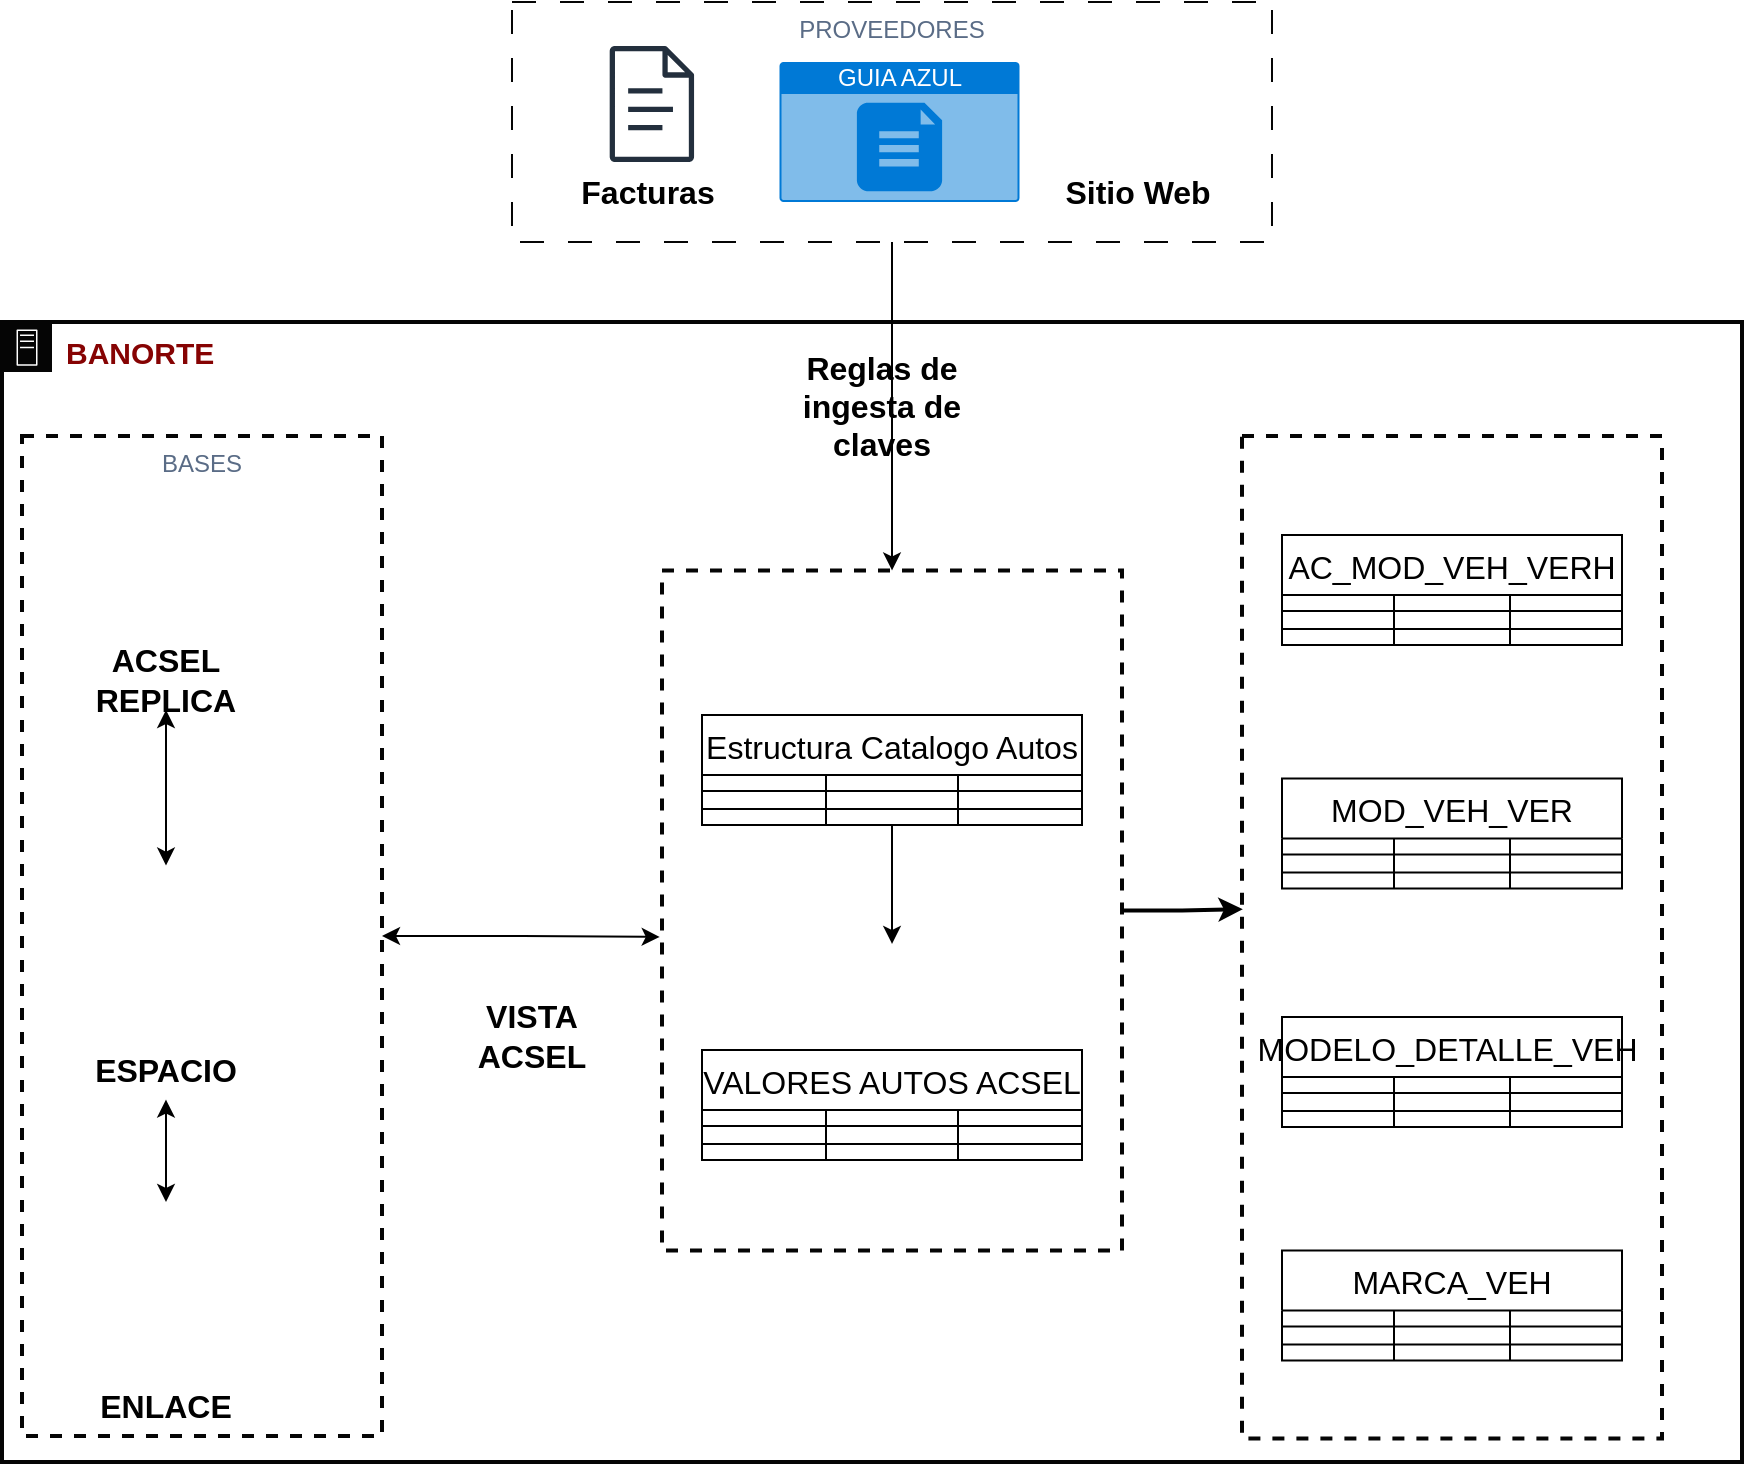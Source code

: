 <mxfile version="22.0.8" type="github">
  <diagram name="Página-1" id="WvRyxk6PXsDEB4z57DiI">
    <mxGraphModel dx="1100" dy="1774" grid="1" gridSize="10" guides="1" tooltips="1" connect="1" arrows="1" fold="1" page="1" pageScale="1" pageWidth="1654" pageHeight="1169" math="0" shadow="0">
      <root>
        <mxCell id="0" />
        <mxCell id="1" parent="0" />
        <mxCell id="WFNdp1j5Sh6ukdSeras9-1" value="&lt;b&gt;&lt;font color=&quot;#860303&quot; style=&quot;font-size: 15px;&quot;&gt;BANORTE&lt;/font&gt;&lt;/b&gt;" style="points=[[0,0],[0.25,0],[0.5,0],[0.75,0],[1,0],[1,0.25],[1,0.5],[1,0.75],[1,1],[0.75,1],[0.5,1],[0.25,1],[0,1],[0,0.75],[0,0.5],[0,0.25]];outlineConnect=0;gradientColor=none;html=1;whiteSpace=wrap;fontSize=12;fontStyle=0;container=1;pointerEvents=0;collapsible=0;recursiveResize=0;shape=mxgraph.aws4.group;grIcon=mxgraph.aws4.group_on_premise;strokeColor=#050505;fillColor=none;verticalAlign=top;align=left;spacingLeft=30;fontColor=#5A6C86;dashed=0;strokeWidth=2;" parent="1" vertex="1">
          <mxGeometry x="40" y="-20" width="870" height="570" as="geometry" />
        </mxCell>
        <mxCell id="WFNdp1j5Sh6ukdSeras9-3" value="" style="shape=image;html=1;verticalAlign=top;verticalLabelPosition=bottom;labelBackgroundColor=#ffffff;imageAspect=0;aspect=fixed;image=https://cdn2.iconfinder.com/data/icons/whcompare-isometric-web-hosting-servers/50/database-128.png;" parent="WFNdp1j5Sh6ukdSeras9-1" vertex="1">
          <mxGeometry x="40" y="77" width="84" height="84" as="geometry" />
        </mxCell>
        <mxCell id="WFNdp1j5Sh6ukdSeras9-4" value="&lt;font style=&quot;font-size: 16px;&quot;&gt;ACSEL&lt;br&gt;REPLICA&lt;/font&gt;" style="text;html=1;strokeColor=none;fillColor=none;align=center;verticalAlign=middle;whiteSpace=wrap;rounded=0;fontSize=15;fontStyle=1" parent="WFNdp1j5Sh6ukdSeras9-1" vertex="1">
          <mxGeometry x="33.25" y="164" width="97.5" height="30" as="geometry" />
        </mxCell>
        <mxCell id="WFNdp1j5Sh6ukdSeras9-18" value="AC_MOD_VEH_VERH" style="shape=table;startSize=30;container=1;collapsible=0;childLayout=tableLayout;strokeColor=default;fontSize=16;" parent="WFNdp1j5Sh6ukdSeras9-1" vertex="1">
          <mxGeometry x="640" y="106.5" width="170" height="55" as="geometry" />
        </mxCell>
        <mxCell id="WFNdp1j5Sh6ukdSeras9-19" value="" style="shape=tableRow;horizontal=0;startSize=0;swimlaneHead=0;swimlaneBody=0;strokeColor=inherit;top=0;left=0;bottom=0;right=0;collapsible=0;dropTarget=0;fillColor=none;points=[[0,0.5],[1,0.5]];portConstraint=eastwest;fontSize=16;" parent="WFNdp1j5Sh6ukdSeras9-18" vertex="1">
          <mxGeometry y="30" width="170" height="8" as="geometry" />
        </mxCell>
        <mxCell id="WFNdp1j5Sh6ukdSeras9-20" value="" style="shape=partialRectangle;html=1;whiteSpace=wrap;connectable=0;strokeColor=inherit;overflow=hidden;fillColor=none;top=0;left=0;bottom=0;right=0;pointerEvents=1;fontSize=16;" parent="WFNdp1j5Sh6ukdSeras9-19" vertex="1">
          <mxGeometry width="56" height="8" as="geometry">
            <mxRectangle width="56" height="8" as="alternateBounds" />
          </mxGeometry>
        </mxCell>
        <mxCell id="WFNdp1j5Sh6ukdSeras9-21" value="" style="shape=partialRectangle;html=1;whiteSpace=wrap;connectable=0;strokeColor=inherit;overflow=hidden;fillColor=none;top=0;left=0;bottom=0;right=0;pointerEvents=1;fontSize=16;" parent="WFNdp1j5Sh6ukdSeras9-19" vertex="1">
          <mxGeometry x="56" width="58" height="8" as="geometry">
            <mxRectangle width="58" height="8" as="alternateBounds" />
          </mxGeometry>
        </mxCell>
        <mxCell id="WFNdp1j5Sh6ukdSeras9-22" value="" style="shape=partialRectangle;html=1;whiteSpace=wrap;connectable=0;strokeColor=inherit;overflow=hidden;fillColor=none;top=0;left=0;bottom=0;right=0;pointerEvents=1;fontSize=16;" parent="WFNdp1j5Sh6ukdSeras9-19" vertex="1">
          <mxGeometry x="114" width="56" height="8" as="geometry">
            <mxRectangle width="56" height="8" as="alternateBounds" />
          </mxGeometry>
        </mxCell>
        <mxCell id="WFNdp1j5Sh6ukdSeras9-23" value="" style="shape=tableRow;horizontal=0;startSize=0;swimlaneHead=0;swimlaneBody=0;strokeColor=inherit;top=0;left=0;bottom=0;right=0;collapsible=0;dropTarget=0;fillColor=none;points=[[0,0.5],[1,0.5]];portConstraint=eastwest;fontSize=16;" parent="WFNdp1j5Sh6ukdSeras9-18" vertex="1">
          <mxGeometry y="38" width="170" height="9" as="geometry" />
        </mxCell>
        <mxCell id="WFNdp1j5Sh6ukdSeras9-24" value="" style="shape=partialRectangle;html=1;whiteSpace=wrap;connectable=0;strokeColor=inherit;overflow=hidden;fillColor=none;top=0;left=0;bottom=0;right=0;pointerEvents=1;fontSize=16;" parent="WFNdp1j5Sh6ukdSeras9-23" vertex="1">
          <mxGeometry width="56" height="9" as="geometry">
            <mxRectangle width="56" height="9" as="alternateBounds" />
          </mxGeometry>
        </mxCell>
        <mxCell id="WFNdp1j5Sh6ukdSeras9-25" value="" style="shape=partialRectangle;html=1;whiteSpace=wrap;connectable=0;strokeColor=inherit;overflow=hidden;fillColor=none;top=0;left=0;bottom=0;right=0;pointerEvents=1;fontSize=16;" parent="WFNdp1j5Sh6ukdSeras9-23" vertex="1">
          <mxGeometry x="56" width="58" height="9" as="geometry">
            <mxRectangle width="58" height="9" as="alternateBounds" />
          </mxGeometry>
        </mxCell>
        <mxCell id="WFNdp1j5Sh6ukdSeras9-26" value="" style="shape=partialRectangle;html=1;whiteSpace=wrap;connectable=0;strokeColor=inherit;overflow=hidden;fillColor=none;top=0;left=0;bottom=0;right=0;pointerEvents=1;fontSize=16;" parent="WFNdp1j5Sh6ukdSeras9-23" vertex="1">
          <mxGeometry x="114" width="56" height="9" as="geometry">
            <mxRectangle width="56" height="9" as="alternateBounds" />
          </mxGeometry>
        </mxCell>
        <mxCell id="WFNdp1j5Sh6ukdSeras9-27" value="" style="shape=tableRow;horizontal=0;startSize=0;swimlaneHead=0;swimlaneBody=0;strokeColor=inherit;top=0;left=0;bottom=0;right=0;collapsible=0;dropTarget=0;fillColor=none;points=[[0,0.5],[1,0.5]];portConstraint=eastwest;fontSize=16;" parent="WFNdp1j5Sh6ukdSeras9-18" vertex="1">
          <mxGeometry y="47" width="170" height="8" as="geometry" />
        </mxCell>
        <mxCell id="WFNdp1j5Sh6ukdSeras9-28" value="" style="shape=partialRectangle;html=1;whiteSpace=wrap;connectable=0;strokeColor=inherit;overflow=hidden;fillColor=none;top=0;left=0;bottom=0;right=0;pointerEvents=1;fontSize=16;" parent="WFNdp1j5Sh6ukdSeras9-27" vertex="1">
          <mxGeometry width="56" height="8" as="geometry">
            <mxRectangle width="56" height="8" as="alternateBounds" />
          </mxGeometry>
        </mxCell>
        <mxCell id="WFNdp1j5Sh6ukdSeras9-29" value="" style="shape=partialRectangle;html=1;whiteSpace=wrap;connectable=0;strokeColor=inherit;overflow=hidden;fillColor=none;top=0;left=0;bottom=0;right=0;pointerEvents=1;fontSize=16;" parent="WFNdp1j5Sh6ukdSeras9-27" vertex="1">
          <mxGeometry x="56" width="58" height="8" as="geometry">
            <mxRectangle width="58" height="8" as="alternateBounds" />
          </mxGeometry>
        </mxCell>
        <mxCell id="WFNdp1j5Sh6ukdSeras9-30" value="" style="shape=partialRectangle;html=1;whiteSpace=wrap;connectable=0;strokeColor=inherit;overflow=hidden;fillColor=none;top=0;left=0;bottom=0;right=0;pointerEvents=1;fontSize=16;" parent="WFNdp1j5Sh6ukdSeras9-27" vertex="1">
          <mxGeometry x="114" width="56" height="8" as="geometry">
            <mxRectangle width="56" height="8" as="alternateBounds" />
          </mxGeometry>
        </mxCell>
        <mxCell id="WFNdp1j5Sh6ukdSeras9-53" value="MOD_VEH_VER" style="shape=table;startSize=30;container=1;collapsible=0;childLayout=tableLayout;strokeColor=default;fontSize=16;" parent="WFNdp1j5Sh6ukdSeras9-1" vertex="1">
          <mxGeometry x="640" y="228.2" width="170" height="55" as="geometry" />
        </mxCell>
        <mxCell id="WFNdp1j5Sh6ukdSeras9-54" value="" style="shape=tableRow;horizontal=0;startSize=0;swimlaneHead=0;swimlaneBody=0;strokeColor=inherit;top=0;left=0;bottom=0;right=0;collapsible=0;dropTarget=0;fillColor=none;points=[[0,0.5],[1,0.5]];portConstraint=eastwest;fontSize=16;" parent="WFNdp1j5Sh6ukdSeras9-53" vertex="1">
          <mxGeometry y="30" width="170" height="8" as="geometry" />
        </mxCell>
        <mxCell id="WFNdp1j5Sh6ukdSeras9-55" value="" style="shape=partialRectangle;html=1;whiteSpace=wrap;connectable=0;strokeColor=inherit;overflow=hidden;fillColor=none;top=0;left=0;bottom=0;right=0;pointerEvents=1;fontSize=16;" parent="WFNdp1j5Sh6ukdSeras9-54" vertex="1">
          <mxGeometry width="56" height="8" as="geometry">
            <mxRectangle width="56" height="8" as="alternateBounds" />
          </mxGeometry>
        </mxCell>
        <mxCell id="WFNdp1j5Sh6ukdSeras9-56" value="" style="shape=partialRectangle;html=1;whiteSpace=wrap;connectable=0;strokeColor=inherit;overflow=hidden;fillColor=none;top=0;left=0;bottom=0;right=0;pointerEvents=1;fontSize=16;" parent="WFNdp1j5Sh6ukdSeras9-54" vertex="1">
          <mxGeometry x="56" width="58" height="8" as="geometry">
            <mxRectangle width="58" height="8" as="alternateBounds" />
          </mxGeometry>
        </mxCell>
        <mxCell id="WFNdp1j5Sh6ukdSeras9-57" value="" style="shape=partialRectangle;html=1;whiteSpace=wrap;connectable=0;strokeColor=inherit;overflow=hidden;fillColor=none;top=0;left=0;bottom=0;right=0;pointerEvents=1;fontSize=16;" parent="WFNdp1j5Sh6ukdSeras9-54" vertex="1">
          <mxGeometry x="114" width="56" height="8" as="geometry">
            <mxRectangle width="56" height="8" as="alternateBounds" />
          </mxGeometry>
        </mxCell>
        <mxCell id="WFNdp1j5Sh6ukdSeras9-58" value="" style="shape=tableRow;horizontal=0;startSize=0;swimlaneHead=0;swimlaneBody=0;strokeColor=inherit;top=0;left=0;bottom=0;right=0;collapsible=0;dropTarget=0;fillColor=none;points=[[0,0.5],[1,0.5]];portConstraint=eastwest;fontSize=16;" parent="WFNdp1j5Sh6ukdSeras9-53" vertex="1">
          <mxGeometry y="38" width="170" height="9" as="geometry" />
        </mxCell>
        <mxCell id="WFNdp1j5Sh6ukdSeras9-59" value="" style="shape=partialRectangle;html=1;whiteSpace=wrap;connectable=0;strokeColor=inherit;overflow=hidden;fillColor=none;top=0;left=0;bottom=0;right=0;pointerEvents=1;fontSize=16;" parent="WFNdp1j5Sh6ukdSeras9-58" vertex="1">
          <mxGeometry width="56" height="9" as="geometry">
            <mxRectangle width="56" height="9" as="alternateBounds" />
          </mxGeometry>
        </mxCell>
        <mxCell id="WFNdp1j5Sh6ukdSeras9-60" value="" style="shape=partialRectangle;html=1;whiteSpace=wrap;connectable=0;strokeColor=inherit;overflow=hidden;fillColor=none;top=0;left=0;bottom=0;right=0;pointerEvents=1;fontSize=16;" parent="WFNdp1j5Sh6ukdSeras9-58" vertex="1">
          <mxGeometry x="56" width="58" height="9" as="geometry">
            <mxRectangle width="58" height="9" as="alternateBounds" />
          </mxGeometry>
        </mxCell>
        <mxCell id="WFNdp1j5Sh6ukdSeras9-61" value="" style="shape=partialRectangle;html=1;whiteSpace=wrap;connectable=0;strokeColor=inherit;overflow=hidden;fillColor=none;top=0;left=0;bottom=0;right=0;pointerEvents=1;fontSize=16;" parent="WFNdp1j5Sh6ukdSeras9-58" vertex="1">
          <mxGeometry x="114" width="56" height="9" as="geometry">
            <mxRectangle width="56" height="9" as="alternateBounds" />
          </mxGeometry>
        </mxCell>
        <mxCell id="WFNdp1j5Sh6ukdSeras9-62" value="" style="shape=tableRow;horizontal=0;startSize=0;swimlaneHead=0;swimlaneBody=0;strokeColor=inherit;top=0;left=0;bottom=0;right=0;collapsible=0;dropTarget=0;fillColor=none;points=[[0,0.5],[1,0.5]];portConstraint=eastwest;fontSize=16;" parent="WFNdp1j5Sh6ukdSeras9-53" vertex="1">
          <mxGeometry y="47" width="170" height="8" as="geometry" />
        </mxCell>
        <mxCell id="WFNdp1j5Sh6ukdSeras9-63" value="" style="shape=partialRectangle;html=1;whiteSpace=wrap;connectable=0;strokeColor=inherit;overflow=hidden;fillColor=none;top=0;left=0;bottom=0;right=0;pointerEvents=1;fontSize=16;" parent="WFNdp1j5Sh6ukdSeras9-62" vertex="1">
          <mxGeometry width="56" height="8" as="geometry">
            <mxRectangle width="56" height="8" as="alternateBounds" />
          </mxGeometry>
        </mxCell>
        <mxCell id="WFNdp1j5Sh6ukdSeras9-64" value="" style="shape=partialRectangle;html=1;whiteSpace=wrap;connectable=0;strokeColor=inherit;overflow=hidden;fillColor=none;top=0;left=0;bottom=0;right=0;pointerEvents=1;fontSize=16;" parent="WFNdp1j5Sh6ukdSeras9-62" vertex="1">
          <mxGeometry x="56" width="58" height="8" as="geometry">
            <mxRectangle width="58" height="8" as="alternateBounds" />
          </mxGeometry>
        </mxCell>
        <mxCell id="WFNdp1j5Sh6ukdSeras9-65" value="" style="shape=partialRectangle;html=1;whiteSpace=wrap;connectable=0;strokeColor=inherit;overflow=hidden;fillColor=none;top=0;left=0;bottom=0;right=0;pointerEvents=1;fontSize=16;" parent="WFNdp1j5Sh6ukdSeras9-62" vertex="1">
          <mxGeometry x="114" width="56" height="8" as="geometry">
            <mxRectangle width="56" height="8" as="alternateBounds" />
          </mxGeometry>
        </mxCell>
        <mxCell id="WFNdp1j5Sh6ukdSeras9-66" value="MODELO_DETALLE_VEH " style="shape=table;startSize=30;container=1;collapsible=0;childLayout=tableLayout;strokeColor=default;fontSize=16;" parent="WFNdp1j5Sh6ukdSeras9-1" vertex="1">
          <mxGeometry x="640" y="347.5" width="170" height="55" as="geometry" />
        </mxCell>
        <mxCell id="WFNdp1j5Sh6ukdSeras9-67" value="" style="shape=tableRow;horizontal=0;startSize=0;swimlaneHead=0;swimlaneBody=0;strokeColor=inherit;top=0;left=0;bottom=0;right=0;collapsible=0;dropTarget=0;fillColor=none;points=[[0,0.5],[1,0.5]];portConstraint=eastwest;fontSize=16;" parent="WFNdp1j5Sh6ukdSeras9-66" vertex="1">
          <mxGeometry y="30" width="170" height="8" as="geometry" />
        </mxCell>
        <mxCell id="WFNdp1j5Sh6ukdSeras9-68" value="" style="shape=partialRectangle;html=1;whiteSpace=wrap;connectable=0;strokeColor=inherit;overflow=hidden;fillColor=none;top=0;left=0;bottom=0;right=0;pointerEvents=1;fontSize=16;" parent="WFNdp1j5Sh6ukdSeras9-67" vertex="1">
          <mxGeometry width="56" height="8" as="geometry">
            <mxRectangle width="56" height="8" as="alternateBounds" />
          </mxGeometry>
        </mxCell>
        <mxCell id="WFNdp1j5Sh6ukdSeras9-69" value="" style="shape=partialRectangle;html=1;whiteSpace=wrap;connectable=0;strokeColor=inherit;overflow=hidden;fillColor=none;top=0;left=0;bottom=0;right=0;pointerEvents=1;fontSize=16;" parent="WFNdp1j5Sh6ukdSeras9-67" vertex="1">
          <mxGeometry x="56" width="58" height="8" as="geometry">
            <mxRectangle width="58" height="8" as="alternateBounds" />
          </mxGeometry>
        </mxCell>
        <mxCell id="WFNdp1j5Sh6ukdSeras9-70" value="" style="shape=partialRectangle;html=1;whiteSpace=wrap;connectable=0;strokeColor=inherit;overflow=hidden;fillColor=none;top=0;left=0;bottom=0;right=0;pointerEvents=1;fontSize=16;" parent="WFNdp1j5Sh6ukdSeras9-67" vertex="1">
          <mxGeometry x="114" width="56" height="8" as="geometry">
            <mxRectangle width="56" height="8" as="alternateBounds" />
          </mxGeometry>
        </mxCell>
        <mxCell id="WFNdp1j5Sh6ukdSeras9-71" value="" style="shape=tableRow;horizontal=0;startSize=0;swimlaneHead=0;swimlaneBody=0;strokeColor=inherit;top=0;left=0;bottom=0;right=0;collapsible=0;dropTarget=0;fillColor=none;points=[[0,0.5],[1,0.5]];portConstraint=eastwest;fontSize=16;" parent="WFNdp1j5Sh6ukdSeras9-66" vertex="1">
          <mxGeometry y="38" width="170" height="9" as="geometry" />
        </mxCell>
        <mxCell id="WFNdp1j5Sh6ukdSeras9-72" value="" style="shape=partialRectangle;html=1;whiteSpace=wrap;connectable=0;strokeColor=inherit;overflow=hidden;fillColor=none;top=0;left=0;bottom=0;right=0;pointerEvents=1;fontSize=16;" parent="WFNdp1j5Sh6ukdSeras9-71" vertex="1">
          <mxGeometry width="56" height="9" as="geometry">
            <mxRectangle width="56" height="9" as="alternateBounds" />
          </mxGeometry>
        </mxCell>
        <mxCell id="WFNdp1j5Sh6ukdSeras9-73" value="" style="shape=partialRectangle;html=1;whiteSpace=wrap;connectable=0;strokeColor=inherit;overflow=hidden;fillColor=none;top=0;left=0;bottom=0;right=0;pointerEvents=1;fontSize=16;" parent="WFNdp1j5Sh6ukdSeras9-71" vertex="1">
          <mxGeometry x="56" width="58" height="9" as="geometry">
            <mxRectangle width="58" height="9" as="alternateBounds" />
          </mxGeometry>
        </mxCell>
        <mxCell id="WFNdp1j5Sh6ukdSeras9-74" value="" style="shape=partialRectangle;html=1;whiteSpace=wrap;connectable=0;strokeColor=inherit;overflow=hidden;fillColor=none;top=0;left=0;bottom=0;right=0;pointerEvents=1;fontSize=16;" parent="WFNdp1j5Sh6ukdSeras9-71" vertex="1">
          <mxGeometry x="114" width="56" height="9" as="geometry">
            <mxRectangle width="56" height="9" as="alternateBounds" />
          </mxGeometry>
        </mxCell>
        <mxCell id="WFNdp1j5Sh6ukdSeras9-75" value="" style="shape=tableRow;horizontal=0;startSize=0;swimlaneHead=0;swimlaneBody=0;strokeColor=inherit;top=0;left=0;bottom=0;right=0;collapsible=0;dropTarget=0;fillColor=none;points=[[0,0.5],[1,0.5]];portConstraint=eastwest;fontSize=16;" parent="WFNdp1j5Sh6ukdSeras9-66" vertex="1">
          <mxGeometry y="47" width="170" height="8" as="geometry" />
        </mxCell>
        <mxCell id="WFNdp1j5Sh6ukdSeras9-76" value="" style="shape=partialRectangle;html=1;whiteSpace=wrap;connectable=0;strokeColor=inherit;overflow=hidden;fillColor=none;top=0;left=0;bottom=0;right=0;pointerEvents=1;fontSize=16;" parent="WFNdp1j5Sh6ukdSeras9-75" vertex="1">
          <mxGeometry width="56" height="8" as="geometry">
            <mxRectangle width="56" height="8" as="alternateBounds" />
          </mxGeometry>
        </mxCell>
        <mxCell id="WFNdp1j5Sh6ukdSeras9-77" value="" style="shape=partialRectangle;html=1;whiteSpace=wrap;connectable=0;strokeColor=inherit;overflow=hidden;fillColor=none;top=0;left=0;bottom=0;right=0;pointerEvents=1;fontSize=16;" parent="WFNdp1j5Sh6ukdSeras9-75" vertex="1">
          <mxGeometry x="56" width="58" height="8" as="geometry">
            <mxRectangle width="58" height="8" as="alternateBounds" />
          </mxGeometry>
        </mxCell>
        <mxCell id="WFNdp1j5Sh6ukdSeras9-78" value="" style="shape=partialRectangle;html=1;whiteSpace=wrap;connectable=0;strokeColor=inherit;overflow=hidden;fillColor=none;top=0;left=0;bottom=0;right=0;pointerEvents=1;fontSize=16;" parent="WFNdp1j5Sh6ukdSeras9-75" vertex="1">
          <mxGeometry x="114" width="56" height="8" as="geometry">
            <mxRectangle width="56" height="8" as="alternateBounds" />
          </mxGeometry>
        </mxCell>
        <mxCell id="WFNdp1j5Sh6ukdSeras9-79" value="MARCA_VEH" style="shape=table;startSize=30;container=1;collapsible=0;childLayout=tableLayout;strokeColor=default;fontSize=16;" parent="WFNdp1j5Sh6ukdSeras9-1" vertex="1">
          <mxGeometry x="640" y="464.2" width="170" height="55" as="geometry" />
        </mxCell>
        <mxCell id="WFNdp1j5Sh6ukdSeras9-80" value="" style="shape=tableRow;horizontal=0;startSize=0;swimlaneHead=0;swimlaneBody=0;strokeColor=inherit;top=0;left=0;bottom=0;right=0;collapsible=0;dropTarget=0;fillColor=none;points=[[0,0.5],[1,0.5]];portConstraint=eastwest;fontSize=16;" parent="WFNdp1j5Sh6ukdSeras9-79" vertex="1">
          <mxGeometry y="30" width="170" height="8" as="geometry" />
        </mxCell>
        <mxCell id="WFNdp1j5Sh6ukdSeras9-81" value="" style="shape=partialRectangle;html=1;whiteSpace=wrap;connectable=0;strokeColor=inherit;overflow=hidden;fillColor=none;top=0;left=0;bottom=0;right=0;pointerEvents=1;fontSize=16;" parent="WFNdp1j5Sh6ukdSeras9-80" vertex="1">
          <mxGeometry width="56" height="8" as="geometry">
            <mxRectangle width="56" height="8" as="alternateBounds" />
          </mxGeometry>
        </mxCell>
        <mxCell id="WFNdp1j5Sh6ukdSeras9-82" value="" style="shape=partialRectangle;html=1;whiteSpace=wrap;connectable=0;strokeColor=inherit;overflow=hidden;fillColor=none;top=0;left=0;bottom=0;right=0;pointerEvents=1;fontSize=16;" parent="WFNdp1j5Sh6ukdSeras9-80" vertex="1">
          <mxGeometry x="56" width="58" height="8" as="geometry">
            <mxRectangle width="58" height="8" as="alternateBounds" />
          </mxGeometry>
        </mxCell>
        <mxCell id="WFNdp1j5Sh6ukdSeras9-83" value="" style="shape=partialRectangle;html=1;whiteSpace=wrap;connectable=0;strokeColor=inherit;overflow=hidden;fillColor=none;top=0;left=0;bottom=0;right=0;pointerEvents=1;fontSize=16;" parent="WFNdp1j5Sh6ukdSeras9-80" vertex="1">
          <mxGeometry x="114" width="56" height="8" as="geometry">
            <mxRectangle width="56" height="8" as="alternateBounds" />
          </mxGeometry>
        </mxCell>
        <mxCell id="WFNdp1j5Sh6ukdSeras9-84" value="" style="shape=tableRow;horizontal=0;startSize=0;swimlaneHead=0;swimlaneBody=0;strokeColor=inherit;top=0;left=0;bottom=0;right=0;collapsible=0;dropTarget=0;fillColor=none;points=[[0,0.5],[1,0.5]];portConstraint=eastwest;fontSize=16;" parent="WFNdp1j5Sh6ukdSeras9-79" vertex="1">
          <mxGeometry y="38" width="170" height="9" as="geometry" />
        </mxCell>
        <mxCell id="WFNdp1j5Sh6ukdSeras9-85" value="" style="shape=partialRectangle;html=1;whiteSpace=wrap;connectable=0;strokeColor=inherit;overflow=hidden;fillColor=none;top=0;left=0;bottom=0;right=0;pointerEvents=1;fontSize=16;" parent="WFNdp1j5Sh6ukdSeras9-84" vertex="1">
          <mxGeometry width="56" height="9" as="geometry">
            <mxRectangle width="56" height="9" as="alternateBounds" />
          </mxGeometry>
        </mxCell>
        <mxCell id="WFNdp1j5Sh6ukdSeras9-86" value="" style="shape=partialRectangle;html=1;whiteSpace=wrap;connectable=0;strokeColor=inherit;overflow=hidden;fillColor=none;top=0;left=0;bottom=0;right=0;pointerEvents=1;fontSize=16;" parent="WFNdp1j5Sh6ukdSeras9-84" vertex="1">
          <mxGeometry x="56" width="58" height="9" as="geometry">
            <mxRectangle width="58" height="9" as="alternateBounds" />
          </mxGeometry>
        </mxCell>
        <mxCell id="WFNdp1j5Sh6ukdSeras9-87" value="" style="shape=partialRectangle;html=1;whiteSpace=wrap;connectable=0;strokeColor=inherit;overflow=hidden;fillColor=none;top=0;left=0;bottom=0;right=0;pointerEvents=1;fontSize=16;" parent="WFNdp1j5Sh6ukdSeras9-84" vertex="1">
          <mxGeometry x="114" width="56" height="9" as="geometry">
            <mxRectangle width="56" height="9" as="alternateBounds" />
          </mxGeometry>
        </mxCell>
        <mxCell id="WFNdp1j5Sh6ukdSeras9-88" value="" style="shape=tableRow;horizontal=0;startSize=0;swimlaneHead=0;swimlaneBody=0;strokeColor=inherit;top=0;left=0;bottom=0;right=0;collapsible=0;dropTarget=0;fillColor=none;points=[[0,0.5],[1,0.5]];portConstraint=eastwest;fontSize=16;" parent="WFNdp1j5Sh6ukdSeras9-79" vertex="1">
          <mxGeometry y="47" width="170" height="8" as="geometry" />
        </mxCell>
        <mxCell id="WFNdp1j5Sh6ukdSeras9-89" value="" style="shape=partialRectangle;html=1;whiteSpace=wrap;connectable=0;strokeColor=inherit;overflow=hidden;fillColor=none;top=0;left=0;bottom=0;right=0;pointerEvents=1;fontSize=16;" parent="WFNdp1j5Sh6ukdSeras9-88" vertex="1">
          <mxGeometry width="56" height="8" as="geometry">
            <mxRectangle width="56" height="8" as="alternateBounds" />
          </mxGeometry>
        </mxCell>
        <mxCell id="WFNdp1j5Sh6ukdSeras9-90" value="" style="shape=partialRectangle;html=1;whiteSpace=wrap;connectable=0;strokeColor=inherit;overflow=hidden;fillColor=none;top=0;left=0;bottom=0;right=0;pointerEvents=1;fontSize=16;" parent="WFNdp1j5Sh6ukdSeras9-88" vertex="1">
          <mxGeometry x="56" width="58" height="8" as="geometry">
            <mxRectangle width="58" height="8" as="alternateBounds" />
          </mxGeometry>
        </mxCell>
        <mxCell id="WFNdp1j5Sh6ukdSeras9-91" value="" style="shape=partialRectangle;html=1;whiteSpace=wrap;connectable=0;strokeColor=inherit;overflow=hidden;fillColor=none;top=0;left=0;bottom=0;right=0;pointerEvents=1;fontSize=16;" parent="WFNdp1j5Sh6ukdSeras9-88" vertex="1">
          <mxGeometry x="114" width="56" height="8" as="geometry">
            <mxRectangle width="56" height="8" as="alternateBounds" />
          </mxGeometry>
        </mxCell>
        <mxCell id="EktAlmnSRhTw89N247DK-1" value="" style="shape=image;html=1;verticalAlign=top;verticalLabelPosition=bottom;labelBackgroundColor=#ffffff;imageAspect=0;aspect=fixed;image=https://cdn3.iconfinder.com/data/icons/brands-applications/512/Excel_D-128.png" parent="WFNdp1j5Sh6ukdSeras9-1" vertex="1">
          <mxGeometry x="702.6" y="61.7" width="44.8" height="44.8" as="geometry" />
        </mxCell>
        <mxCell id="EktAlmnSRhTw89N247DK-2" value="" style="shape=image;html=1;verticalAlign=top;verticalLabelPosition=bottom;labelBackgroundColor=#ffffff;imageAspect=0;aspect=fixed;image=https://cdn3.iconfinder.com/data/icons/brands-applications/512/Excel_D-128.png" parent="WFNdp1j5Sh6ukdSeras9-1" vertex="1">
          <mxGeometry x="422.6" y="143.35" width="44.8" height="44.8" as="geometry" />
        </mxCell>
        <mxCell id="EktAlmnSRhTw89N247DK-56" style="edgeStyle=orthogonalEdgeStyle;rounded=0;orthogonalLoop=1;jettySize=auto;html=1;entryX=0.5;entryY=0;entryDx=0;entryDy=0;" parent="WFNdp1j5Sh6ukdSeras9-1" source="EktAlmnSRhTw89N247DK-4" target="EktAlmnSRhTw89N247DK-41" edge="1">
          <mxGeometry relative="1" as="geometry" />
        </mxCell>
        <mxCell id="EktAlmnSRhTw89N247DK-4" value="Estructura Catalogo Autos" style="shape=table;startSize=30;container=1;collapsible=0;childLayout=tableLayout;strokeColor=default;fontSize=16;" parent="WFNdp1j5Sh6ukdSeras9-1" vertex="1">
          <mxGeometry x="350" y="196.45" width="190" height="55" as="geometry" />
        </mxCell>
        <mxCell id="EktAlmnSRhTw89N247DK-5" value="" style="shape=tableRow;horizontal=0;startSize=0;swimlaneHead=0;swimlaneBody=0;strokeColor=inherit;top=0;left=0;bottom=0;right=0;collapsible=0;dropTarget=0;fillColor=none;points=[[0,0.5],[1,0.5]];portConstraint=eastwest;fontSize=16;" parent="EktAlmnSRhTw89N247DK-4" vertex="1">
          <mxGeometry y="30" width="190" height="8" as="geometry" />
        </mxCell>
        <mxCell id="EktAlmnSRhTw89N247DK-6" value="" style="shape=partialRectangle;html=1;whiteSpace=wrap;connectable=0;strokeColor=inherit;overflow=hidden;fillColor=none;top=0;left=0;bottom=0;right=0;pointerEvents=1;fontSize=16;" parent="EktAlmnSRhTw89N247DK-5" vertex="1">
          <mxGeometry width="62" height="8" as="geometry">
            <mxRectangle width="62" height="8" as="alternateBounds" />
          </mxGeometry>
        </mxCell>
        <mxCell id="EktAlmnSRhTw89N247DK-7" value="" style="shape=partialRectangle;html=1;whiteSpace=wrap;connectable=0;strokeColor=inherit;overflow=hidden;fillColor=none;top=0;left=0;bottom=0;right=0;pointerEvents=1;fontSize=16;" parent="EktAlmnSRhTw89N247DK-5" vertex="1">
          <mxGeometry x="62" width="66" height="8" as="geometry">
            <mxRectangle width="66" height="8" as="alternateBounds" />
          </mxGeometry>
        </mxCell>
        <mxCell id="EktAlmnSRhTw89N247DK-8" value="" style="shape=partialRectangle;html=1;whiteSpace=wrap;connectable=0;strokeColor=inherit;overflow=hidden;fillColor=none;top=0;left=0;bottom=0;right=0;pointerEvents=1;fontSize=16;" parent="EktAlmnSRhTw89N247DK-5" vertex="1">
          <mxGeometry x="128" width="62" height="8" as="geometry">
            <mxRectangle width="62" height="8" as="alternateBounds" />
          </mxGeometry>
        </mxCell>
        <mxCell id="EktAlmnSRhTw89N247DK-9" value="" style="shape=tableRow;horizontal=0;startSize=0;swimlaneHead=0;swimlaneBody=0;strokeColor=inherit;top=0;left=0;bottom=0;right=0;collapsible=0;dropTarget=0;fillColor=none;points=[[0,0.5],[1,0.5]];portConstraint=eastwest;fontSize=16;" parent="EktAlmnSRhTw89N247DK-4" vertex="1">
          <mxGeometry y="38" width="190" height="9" as="geometry" />
        </mxCell>
        <mxCell id="EktAlmnSRhTw89N247DK-10" value="" style="shape=partialRectangle;html=1;whiteSpace=wrap;connectable=0;strokeColor=inherit;overflow=hidden;fillColor=none;top=0;left=0;bottom=0;right=0;pointerEvents=1;fontSize=16;" parent="EktAlmnSRhTw89N247DK-9" vertex="1">
          <mxGeometry width="62" height="9" as="geometry">
            <mxRectangle width="62" height="9" as="alternateBounds" />
          </mxGeometry>
        </mxCell>
        <mxCell id="EktAlmnSRhTw89N247DK-11" value="" style="shape=partialRectangle;html=1;whiteSpace=wrap;connectable=0;strokeColor=inherit;overflow=hidden;fillColor=none;top=0;left=0;bottom=0;right=0;pointerEvents=1;fontSize=16;" parent="EktAlmnSRhTw89N247DK-9" vertex="1">
          <mxGeometry x="62" width="66" height="9" as="geometry">
            <mxRectangle width="66" height="9" as="alternateBounds" />
          </mxGeometry>
        </mxCell>
        <mxCell id="EktAlmnSRhTw89N247DK-12" value="" style="shape=partialRectangle;html=1;whiteSpace=wrap;connectable=0;strokeColor=inherit;overflow=hidden;fillColor=none;top=0;left=0;bottom=0;right=0;pointerEvents=1;fontSize=16;" parent="EktAlmnSRhTw89N247DK-9" vertex="1">
          <mxGeometry x="128" width="62" height="9" as="geometry">
            <mxRectangle width="62" height="9" as="alternateBounds" />
          </mxGeometry>
        </mxCell>
        <mxCell id="EktAlmnSRhTw89N247DK-13" value="" style="shape=tableRow;horizontal=0;startSize=0;swimlaneHead=0;swimlaneBody=0;strokeColor=inherit;top=0;left=0;bottom=0;right=0;collapsible=0;dropTarget=0;fillColor=none;points=[[0,0.5],[1,0.5]];portConstraint=eastwest;fontSize=16;" parent="EktAlmnSRhTw89N247DK-4" vertex="1">
          <mxGeometry y="47" width="190" height="8" as="geometry" />
        </mxCell>
        <mxCell id="EktAlmnSRhTw89N247DK-14" value="" style="shape=partialRectangle;html=1;whiteSpace=wrap;connectable=0;strokeColor=inherit;overflow=hidden;fillColor=none;top=0;left=0;bottom=0;right=0;pointerEvents=1;fontSize=16;" parent="EktAlmnSRhTw89N247DK-13" vertex="1">
          <mxGeometry width="62" height="8" as="geometry">
            <mxRectangle width="62" height="8" as="alternateBounds" />
          </mxGeometry>
        </mxCell>
        <mxCell id="EktAlmnSRhTw89N247DK-15" value="" style="shape=partialRectangle;html=1;whiteSpace=wrap;connectable=0;strokeColor=inherit;overflow=hidden;fillColor=none;top=0;left=0;bottom=0;right=0;pointerEvents=1;fontSize=16;" parent="EktAlmnSRhTw89N247DK-13" vertex="1">
          <mxGeometry x="62" width="66" height="8" as="geometry">
            <mxRectangle width="66" height="8" as="alternateBounds" />
          </mxGeometry>
        </mxCell>
        <mxCell id="EktAlmnSRhTw89N247DK-16" value="" style="shape=partialRectangle;html=1;whiteSpace=wrap;connectable=0;strokeColor=inherit;overflow=hidden;fillColor=none;top=0;left=0;bottom=0;right=0;pointerEvents=1;fontSize=16;" parent="EktAlmnSRhTw89N247DK-13" vertex="1">
          <mxGeometry x="128" width="62" height="8" as="geometry">
            <mxRectangle width="62" height="8" as="alternateBounds" />
          </mxGeometry>
        </mxCell>
        <mxCell id="EktAlmnSRhTw89N247DK-32" style="edgeStyle=orthogonalEdgeStyle;rounded=0;orthogonalLoop=1;jettySize=auto;html=1;entryX=0.5;entryY=1;entryDx=0;entryDy=0;startArrow=classic;startFill=1;" parent="WFNdp1j5Sh6ukdSeras9-1" source="EktAlmnSRhTw89N247DK-22" target="WFNdp1j5Sh6ukdSeras9-4" edge="1">
          <mxGeometry relative="1" as="geometry" />
        </mxCell>
        <mxCell id="EktAlmnSRhTw89N247DK-22" value="" style="shape=image;html=1;verticalAlign=top;verticalLabelPosition=bottom;labelBackgroundColor=#ffffff;imageAspect=0;aspect=fixed;image=https://cdn2.iconfinder.com/data/icons/whcompare-isometric-web-hosting-servers/50/database-128.png;" parent="WFNdp1j5Sh6ukdSeras9-1" vertex="1">
          <mxGeometry x="40" y="271.8" width="84" height="84" as="geometry" />
        </mxCell>
        <mxCell id="EktAlmnSRhTw89N247DK-23" value="&lt;span style=&quot;font-size: 16px;&quot;&gt;ESPACIO&lt;/span&gt;" style="text;html=1;strokeColor=none;fillColor=none;align=center;verticalAlign=middle;whiteSpace=wrap;rounded=0;fontSize=15;fontStyle=1" parent="WFNdp1j5Sh6ukdSeras9-1" vertex="1">
          <mxGeometry x="33.25" y="358.8" width="97.5" height="30" as="geometry" />
        </mxCell>
        <mxCell id="EktAlmnSRhTw89N247DK-41" value="" style="shape=image;html=1;verticalAlign=top;verticalLabelPosition=bottom;labelBackgroundColor=#ffffff;imageAspect=0;aspect=fixed;image=https://cdn3.iconfinder.com/data/icons/brands-applications/512/Excel_D-128.png" parent="WFNdp1j5Sh6ukdSeras9-1" vertex="1">
          <mxGeometry x="422.6" y="310.95" width="44.8" height="44.8" as="geometry" />
        </mxCell>
        <mxCell id="EktAlmnSRhTw89N247DK-42" value="VALORES AUTOS ACSEL" style="shape=table;startSize=30;container=1;collapsible=0;childLayout=tableLayout;strokeColor=default;fontSize=16;" parent="WFNdp1j5Sh6ukdSeras9-1" vertex="1">
          <mxGeometry x="350" y="364.05" width="190" height="55" as="geometry" />
        </mxCell>
        <mxCell id="EktAlmnSRhTw89N247DK-43" value="" style="shape=tableRow;horizontal=0;startSize=0;swimlaneHead=0;swimlaneBody=0;strokeColor=inherit;top=0;left=0;bottom=0;right=0;collapsible=0;dropTarget=0;fillColor=none;points=[[0,0.5],[1,0.5]];portConstraint=eastwest;fontSize=16;" parent="EktAlmnSRhTw89N247DK-42" vertex="1">
          <mxGeometry y="30" width="190" height="8" as="geometry" />
        </mxCell>
        <mxCell id="EktAlmnSRhTw89N247DK-44" value="" style="shape=partialRectangle;html=1;whiteSpace=wrap;connectable=0;strokeColor=inherit;overflow=hidden;fillColor=none;top=0;left=0;bottom=0;right=0;pointerEvents=1;fontSize=16;" parent="EktAlmnSRhTw89N247DK-43" vertex="1">
          <mxGeometry width="62" height="8" as="geometry">
            <mxRectangle width="62" height="8" as="alternateBounds" />
          </mxGeometry>
        </mxCell>
        <mxCell id="EktAlmnSRhTw89N247DK-45" value="" style="shape=partialRectangle;html=1;whiteSpace=wrap;connectable=0;strokeColor=inherit;overflow=hidden;fillColor=none;top=0;left=0;bottom=0;right=0;pointerEvents=1;fontSize=16;" parent="EktAlmnSRhTw89N247DK-43" vertex="1">
          <mxGeometry x="62" width="66" height="8" as="geometry">
            <mxRectangle width="66" height="8" as="alternateBounds" />
          </mxGeometry>
        </mxCell>
        <mxCell id="EktAlmnSRhTw89N247DK-46" value="" style="shape=partialRectangle;html=1;whiteSpace=wrap;connectable=0;strokeColor=inherit;overflow=hidden;fillColor=none;top=0;left=0;bottom=0;right=0;pointerEvents=1;fontSize=16;" parent="EktAlmnSRhTw89N247DK-43" vertex="1">
          <mxGeometry x="128" width="62" height="8" as="geometry">
            <mxRectangle width="62" height="8" as="alternateBounds" />
          </mxGeometry>
        </mxCell>
        <mxCell id="EktAlmnSRhTw89N247DK-47" value="" style="shape=tableRow;horizontal=0;startSize=0;swimlaneHead=0;swimlaneBody=0;strokeColor=inherit;top=0;left=0;bottom=0;right=0;collapsible=0;dropTarget=0;fillColor=none;points=[[0,0.5],[1,0.5]];portConstraint=eastwest;fontSize=16;" parent="EktAlmnSRhTw89N247DK-42" vertex="1">
          <mxGeometry y="38" width="190" height="9" as="geometry" />
        </mxCell>
        <mxCell id="EktAlmnSRhTw89N247DK-48" value="" style="shape=partialRectangle;html=1;whiteSpace=wrap;connectable=0;strokeColor=inherit;overflow=hidden;fillColor=none;top=0;left=0;bottom=0;right=0;pointerEvents=1;fontSize=16;" parent="EktAlmnSRhTw89N247DK-47" vertex="1">
          <mxGeometry width="62" height="9" as="geometry">
            <mxRectangle width="62" height="9" as="alternateBounds" />
          </mxGeometry>
        </mxCell>
        <mxCell id="EktAlmnSRhTw89N247DK-49" value="" style="shape=partialRectangle;html=1;whiteSpace=wrap;connectable=0;strokeColor=inherit;overflow=hidden;fillColor=none;top=0;left=0;bottom=0;right=0;pointerEvents=1;fontSize=16;" parent="EktAlmnSRhTw89N247DK-47" vertex="1">
          <mxGeometry x="62" width="66" height="9" as="geometry">
            <mxRectangle width="66" height="9" as="alternateBounds" />
          </mxGeometry>
        </mxCell>
        <mxCell id="EktAlmnSRhTw89N247DK-50" value="" style="shape=partialRectangle;html=1;whiteSpace=wrap;connectable=0;strokeColor=inherit;overflow=hidden;fillColor=none;top=0;left=0;bottom=0;right=0;pointerEvents=1;fontSize=16;" parent="EktAlmnSRhTw89N247DK-47" vertex="1">
          <mxGeometry x="128" width="62" height="9" as="geometry">
            <mxRectangle width="62" height="9" as="alternateBounds" />
          </mxGeometry>
        </mxCell>
        <mxCell id="EktAlmnSRhTw89N247DK-51" value="" style="shape=tableRow;horizontal=0;startSize=0;swimlaneHead=0;swimlaneBody=0;strokeColor=inherit;top=0;left=0;bottom=0;right=0;collapsible=0;dropTarget=0;fillColor=none;points=[[0,0.5],[1,0.5]];portConstraint=eastwest;fontSize=16;" parent="EktAlmnSRhTw89N247DK-42" vertex="1">
          <mxGeometry y="47" width="190" height="8" as="geometry" />
        </mxCell>
        <mxCell id="EktAlmnSRhTw89N247DK-52" value="" style="shape=partialRectangle;html=1;whiteSpace=wrap;connectable=0;strokeColor=inherit;overflow=hidden;fillColor=none;top=0;left=0;bottom=0;right=0;pointerEvents=1;fontSize=16;" parent="EktAlmnSRhTw89N247DK-51" vertex="1">
          <mxGeometry width="62" height="8" as="geometry">
            <mxRectangle width="62" height="8" as="alternateBounds" />
          </mxGeometry>
        </mxCell>
        <mxCell id="EktAlmnSRhTw89N247DK-53" value="" style="shape=partialRectangle;html=1;whiteSpace=wrap;connectable=0;strokeColor=inherit;overflow=hidden;fillColor=none;top=0;left=0;bottom=0;right=0;pointerEvents=1;fontSize=16;" parent="EktAlmnSRhTw89N247DK-51" vertex="1">
          <mxGeometry x="62" width="66" height="8" as="geometry">
            <mxRectangle width="66" height="8" as="alternateBounds" />
          </mxGeometry>
        </mxCell>
        <mxCell id="EktAlmnSRhTw89N247DK-54" value="" style="shape=partialRectangle;html=1;whiteSpace=wrap;connectable=0;strokeColor=inherit;overflow=hidden;fillColor=none;top=0;left=0;bottom=0;right=0;pointerEvents=1;fontSize=16;" parent="EktAlmnSRhTw89N247DK-51" vertex="1">
          <mxGeometry x="128" width="62" height="8" as="geometry">
            <mxRectangle width="62" height="8" as="alternateBounds" />
          </mxGeometry>
        </mxCell>
        <mxCell id="EktAlmnSRhTw89N247DK-58" value="BASES" style="fillColor=none;strokeColor=#050505;verticalAlign=top;fontStyle=0;fontColor=#5A6C86;whiteSpace=wrap;html=1;dashed=1;strokeWidth=2;" parent="WFNdp1j5Sh6ukdSeras9-1" vertex="1">
          <mxGeometry x="10" y="57" width="180" height="500" as="geometry" />
        </mxCell>
        <mxCell id="EktAlmnSRhTw89N247DK-62" style="edgeStyle=orthogonalEdgeStyle;rounded=0;orthogonalLoop=1;jettySize=auto;html=1;entryX=0.5;entryY=1;entryDx=0;entryDy=0;startArrow=classic;startFill=1;" parent="WFNdp1j5Sh6ukdSeras9-1" source="EktAlmnSRhTw89N247DK-59" target="EktAlmnSRhTw89N247DK-23" edge="1">
          <mxGeometry relative="1" as="geometry" />
        </mxCell>
        <mxCell id="EktAlmnSRhTw89N247DK-59" value="" style="shape=image;html=1;verticalAlign=top;verticalLabelPosition=bottom;labelBackgroundColor=#ffffff;imageAspect=0;aspect=fixed;image=https://cdn2.iconfinder.com/data/icons/whcompare-isometric-web-hosting-servers/50/database-128.png;" parent="WFNdp1j5Sh6ukdSeras9-1" vertex="1">
          <mxGeometry x="40" y="440" width="84" height="84" as="geometry" />
        </mxCell>
        <mxCell id="EktAlmnSRhTw89N247DK-60" value="&lt;span style=&quot;font-size: 16px;&quot;&gt;ENLACE&lt;/span&gt;" style="text;html=1;strokeColor=none;fillColor=none;align=center;verticalAlign=middle;whiteSpace=wrap;rounded=0;fontSize=15;fontStyle=1" parent="WFNdp1j5Sh6ukdSeras9-1" vertex="1">
          <mxGeometry x="33.25" y="527" width="97.5" height="30" as="geometry" />
        </mxCell>
        <mxCell id="EktAlmnSRhTw89N247DK-63" value="" style="fillColor=none;strokeColor=#050505;verticalAlign=top;fontStyle=0;fontColor=#5A6C86;whiteSpace=wrap;html=1;dashed=1;strokeWidth=2;" parent="WFNdp1j5Sh6ukdSeras9-1" vertex="1">
          <mxGeometry x="330" y="124.2" width="230" height="340" as="geometry" />
        </mxCell>
        <mxCell id="EktAlmnSRhTw89N247DK-66" value="" style="shape=image;html=1;verticalAlign=top;verticalLabelPosition=bottom;labelBackgroundColor=#ffffff;imageAspect=0;aspect=fixed;image=https://cdn3.iconfinder.com/data/icons/brands-applications/512/Excel_D-128.png" parent="WFNdp1j5Sh6ukdSeras9-1" vertex="1">
          <mxGeometry x="702.6" y="175" width="44.8" height="44.8" as="geometry" />
        </mxCell>
        <mxCell id="EktAlmnSRhTw89N247DK-67" value="" style="shape=image;html=1;verticalAlign=top;verticalLabelPosition=bottom;labelBackgroundColor=#ffffff;imageAspect=0;aspect=fixed;image=https://cdn3.iconfinder.com/data/icons/brands-applications/512/Excel_D-128.png" parent="WFNdp1j5Sh6ukdSeras9-1" vertex="1">
          <mxGeometry x="702.6" y="296.8" width="44.8" height="44.8" as="geometry" />
        </mxCell>
        <mxCell id="EktAlmnSRhTw89N247DK-68" value="" style="shape=image;html=1;verticalAlign=top;verticalLabelPosition=bottom;labelBackgroundColor=#ffffff;imageAspect=0;aspect=fixed;image=https://cdn3.iconfinder.com/data/icons/brands-applications/512/Excel_D-128.png" parent="WFNdp1j5Sh6ukdSeras9-1" vertex="1">
          <mxGeometry x="702.6" y="419.05" width="44.8" height="44.8" as="geometry" />
        </mxCell>
        <mxCell id="EktAlmnSRhTw89N247DK-69" value="" style="fillColor=none;strokeColor=#050505;verticalAlign=top;fontStyle=0;fontColor=#5A6C86;whiteSpace=wrap;html=1;dashed=1;strokeWidth=2;" parent="WFNdp1j5Sh6ukdSeras9-1" vertex="1">
          <mxGeometry x="620" y="57" width="210" height="501.2" as="geometry" />
        </mxCell>
        <mxCell id="EktAlmnSRhTw89N247DK-70" style="edgeStyle=orthogonalEdgeStyle;rounded=0;orthogonalLoop=1;jettySize=auto;html=1;entryX=0.002;entryY=0.472;entryDx=0;entryDy=0;entryPerimeter=0;strokeWidth=2;" parent="WFNdp1j5Sh6ukdSeras9-1" source="EktAlmnSRhTw89N247DK-63" target="EktAlmnSRhTw89N247DK-69" edge="1">
          <mxGeometry relative="1" as="geometry" />
        </mxCell>
        <mxCell id="Y3qfd9Hi1B5QyUMz8Kjt-1" style="edgeStyle=orthogonalEdgeStyle;rounded=0;orthogonalLoop=1;jettySize=auto;html=1;entryX=-0.005;entryY=0.539;entryDx=0;entryDy=0;entryPerimeter=0;startArrow=classic;startFill=1;" edge="1" parent="WFNdp1j5Sh6ukdSeras9-1" source="EktAlmnSRhTw89N247DK-58" target="EktAlmnSRhTw89N247DK-63">
          <mxGeometry relative="1" as="geometry" />
        </mxCell>
        <mxCell id="EktAlmnSRhTw89N247DK-35" value="&lt;span style=&quot;font-size: 16px;&quot;&gt;Reglas de ingesta de claves&lt;/span&gt;" style="text;html=1;strokeColor=none;fillColor=none;align=center;verticalAlign=middle;whiteSpace=wrap;rounded=0;fontSize=15;fontStyle=1;" parent="WFNdp1j5Sh6ukdSeras9-1" vertex="1">
          <mxGeometry x="390" y="27" width="100" height="30" as="geometry" />
        </mxCell>
        <mxCell id="Y3qfd9Hi1B5QyUMz8Kjt-3" value="" style="shape=image;html=1;verticalAlign=top;verticalLabelPosition=bottom;labelBackgroundColor=#ffffff;imageAspect=0;aspect=fixed;image=https://cdn1.iconfinder.com/data/icons/seo-and-web-development-6/32/Web_website_favorite_site_star-128.png" vertex="1" parent="WFNdp1j5Sh6ukdSeras9-1">
          <mxGeometry x="230" y="271.6" width="70" height="70" as="geometry" />
        </mxCell>
        <mxCell id="Y3qfd9Hi1B5QyUMz8Kjt-4" value="&lt;span style=&quot;font-size: 16px;&quot;&gt;VISTA ACSEL&lt;/span&gt;" style="text;html=1;strokeColor=none;fillColor=none;align=center;verticalAlign=middle;whiteSpace=wrap;rounded=0;fontSize=15;fontStyle=1" vertex="1" parent="WFNdp1j5Sh6ukdSeras9-1">
          <mxGeometry x="216.25" y="341.6" width="97.5" height="30" as="geometry" />
        </mxCell>
        <mxCell id="EktAlmnSRhTw89N247DK-25" value="GUIA AZUL" style="html=1;whiteSpace=wrap;strokeColor=none;fillColor=#0079D6;labelPosition=center;verticalLabelPosition=middle;verticalAlign=top;align=center;fontSize=12;outlineConnect=0;spacingTop=-6;fontColor=#FFFFFF;sketch=0;shape=mxgraph.sitemap.document;" parent="1" vertex="1">
          <mxGeometry x="428.75" y="-150" width="120" height="70" as="geometry" />
        </mxCell>
        <mxCell id="Y3qfd9Hi1B5QyUMz8Kjt-2" style="edgeStyle=orthogonalEdgeStyle;rounded=0;orthogonalLoop=1;jettySize=auto;html=1;entryX=0.5;entryY=0;entryDx=0;entryDy=0;" edge="1" parent="1" source="EktAlmnSRhTw89N247DK-28" target="EktAlmnSRhTw89N247DK-63">
          <mxGeometry relative="1" as="geometry" />
        </mxCell>
        <mxCell id="EktAlmnSRhTw89N247DK-28" value="PROVEEDORES" style="fillColor=none;strokeColor=#050505;verticalAlign=top;fontStyle=0;fontColor=#5A6C86;whiteSpace=wrap;html=1;dashed=1;dashPattern=12 12;" parent="1" vertex="1">
          <mxGeometry x="295" y="-180" width="380" height="120" as="geometry" />
        </mxCell>
        <mxCell id="EktAlmnSRhTw89N247DK-29" value="" style="sketch=0;outlineConnect=0;fontColor=#232F3E;gradientColor=none;fillColor=#232F3D;strokeColor=none;dashed=0;verticalLabelPosition=bottom;verticalAlign=top;align=center;html=1;fontSize=12;fontStyle=0;aspect=fixed;pointerEvents=1;shape=mxgraph.aws4.document;" parent="1" vertex="1">
          <mxGeometry x="343.75" y="-158" width="42.38" height="58" as="geometry" />
        </mxCell>
        <mxCell id="EktAlmnSRhTw89N247DK-30" value="&lt;span style=&quot;font-size: 16px;&quot;&gt;Facturas&lt;/span&gt;" style="text;html=1;strokeColor=none;fillColor=none;align=center;verticalAlign=middle;whiteSpace=wrap;rounded=0;fontSize=15;fontStyle=1" parent="1" vertex="1">
          <mxGeometry x="313.75" y="-100.0" width="97.5" height="30" as="geometry" />
        </mxCell>
        <mxCell id="EktAlmnSRhTw89N247DK-33" value="" style="shape=image;html=1;verticalAlign=top;verticalLabelPosition=bottom;labelBackgroundColor=#ffffff;imageAspect=0;aspect=fixed;image=https://cdn1.iconfinder.com/data/icons/seo-and-web-development-6/32/Web_website_favorite_site_star-128.png" parent="1" vertex="1">
          <mxGeometry x="568.75" y="-170" width="70" height="70" as="geometry" />
        </mxCell>
        <mxCell id="EktAlmnSRhTw89N247DK-34" value="&lt;span style=&quot;font-size: 16px;&quot;&gt;Sitio Web&lt;/span&gt;" style="text;html=1;strokeColor=none;fillColor=none;align=center;verticalAlign=middle;whiteSpace=wrap;rounded=0;fontSize=15;fontStyle=1" parent="1" vertex="1">
          <mxGeometry x="558.75" y="-100.0" width="97.5" height="30" as="geometry" />
        </mxCell>
      </root>
    </mxGraphModel>
  </diagram>
</mxfile>
